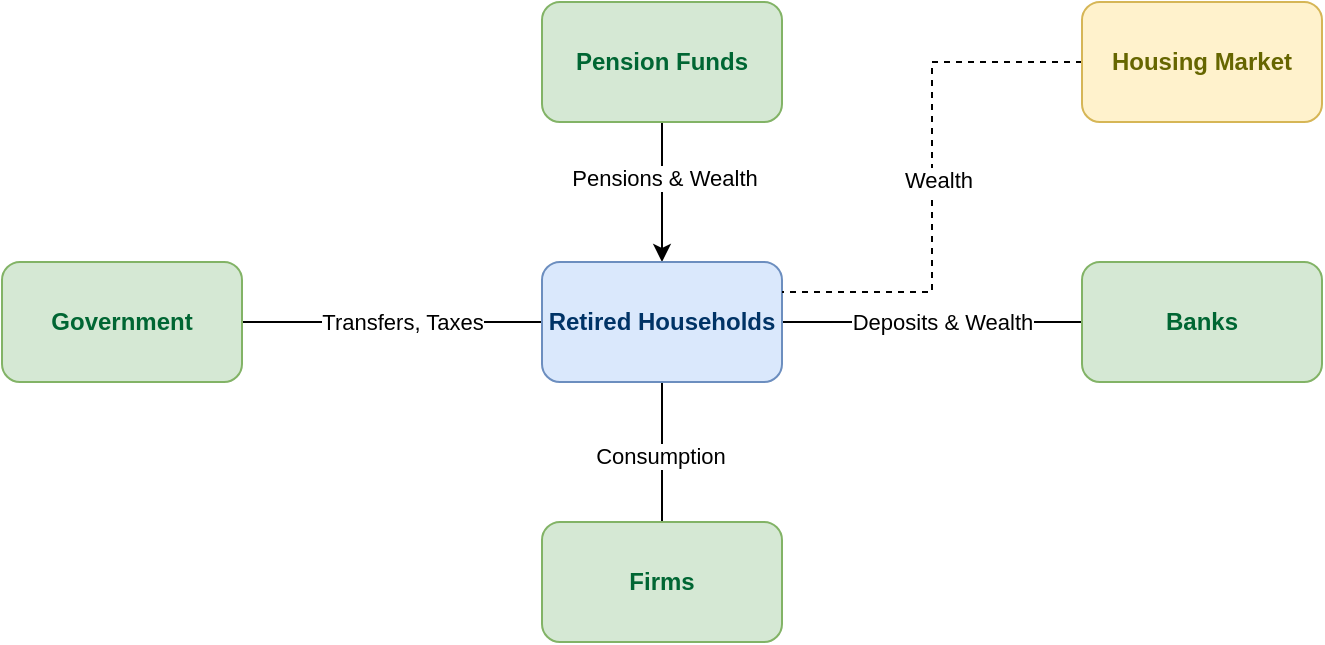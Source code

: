 <mxfile version="22.0.4" type="device">
  <diagram name="Page-1" id="60hsWlKGKK6BvUsn6_c-">
    <mxGraphModel dx="1050" dy="542" grid="1" gridSize="10" guides="1" tooltips="1" connect="1" arrows="1" fold="1" page="1" pageScale="1" pageWidth="850" pageHeight="1100" math="0" shadow="0">
      <root>
        <mxCell id="0" />
        <mxCell id="1" parent="0" />
        <mxCell id="Napzg55pDiGs9bYMl0CJ-1" style="edgeStyle=orthogonalEdgeStyle;rounded=0;orthogonalLoop=1;jettySize=auto;html=1;entryX=0;entryY=0.5;entryDx=0;entryDy=0;endArrow=none;endFill=0;" parent="1" source="Napzg55pDiGs9bYMl0CJ-9" target="Napzg55pDiGs9bYMl0CJ-12" edge="1">
          <mxGeometry relative="1" as="geometry">
            <Array as="points">
              <mxPoint x="530" y="220" />
              <mxPoint x="530" y="220" />
            </Array>
          </mxGeometry>
        </mxCell>
        <mxCell id="Napzg55pDiGs9bYMl0CJ-23" value="Deposits &amp;amp; Wealth" style="edgeLabel;html=1;align=center;verticalAlign=middle;resizable=0;points=[];" parent="Napzg55pDiGs9bYMl0CJ-1" vertex="1" connectable="0">
          <mxGeometry x="0.077" y="2" relative="1" as="geometry">
            <mxPoint x="-1" y="2" as="offset" />
          </mxGeometry>
        </mxCell>
        <mxCell id="Napzg55pDiGs9bYMl0CJ-5" style="edgeStyle=orthogonalEdgeStyle;rounded=0;orthogonalLoop=1;jettySize=auto;html=1;entryX=0.5;entryY=1;entryDx=0;entryDy=0;endArrow=none;endFill=0;startArrow=classic;startFill=1;" parent="1" source="Napzg55pDiGs9bYMl0CJ-9" target="Napzg55pDiGs9bYMl0CJ-10" edge="1">
          <mxGeometry relative="1" as="geometry" />
        </mxCell>
        <mxCell id="Napzg55pDiGs9bYMl0CJ-6" value="Pensions &amp;amp; Wealth" style="edgeLabel;html=1;align=center;verticalAlign=middle;resizable=0;points=[];" parent="Napzg55pDiGs9bYMl0CJ-5" vertex="1" connectable="0">
          <mxGeometry x="0.206" y="-1" relative="1" as="geometry">
            <mxPoint as="offset" />
          </mxGeometry>
        </mxCell>
        <mxCell id="Napzg55pDiGs9bYMl0CJ-7" style="edgeStyle=orthogonalEdgeStyle;rounded=0;orthogonalLoop=1;jettySize=auto;html=1;endArrow=none;endFill=0;exitX=0;exitY=0.5;exitDx=0;exitDy=0;" parent="1" source="Napzg55pDiGs9bYMl0CJ-9" target="Napzg55pDiGs9bYMl0CJ-17" edge="1">
          <mxGeometry relative="1" as="geometry" />
        </mxCell>
        <mxCell id="Napzg55pDiGs9bYMl0CJ-8" value="Transfers, Taxes" style="edgeLabel;html=1;align=center;verticalAlign=middle;resizable=0;points=[];" parent="Napzg55pDiGs9bYMl0CJ-7" vertex="1" connectable="0">
          <mxGeometry x="0.189" y="-1" relative="1" as="geometry">
            <mxPoint x="19" y="1" as="offset" />
          </mxGeometry>
        </mxCell>
        <mxCell id="ZcxN_EbIlxWUu9gdfckH-3" style="edgeStyle=orthogonalEdgeStyle;rounded=0;orthogonalLoop=1;jettySize=auto;html=1;endArrow=none;endFill=0;startArrow=none;startFill=0;" edge="1" parent="1" source="Napzg55pDiGs9bYMl0CJ-9" target="ZcxN_EbIlxWUu9gdfckH-2">
          <mxGeometry relative="1" as="geometry">
            <Array as="points">
              <mxPoint x="390" y="270" />
              <mxPoint x="390" y="270" />
            </Array>
          </mxGeometry>
        </mxCell>
        <mxCell id="ZcxN_EbIlxWUu9gdfckH-4" value="Consumption" style="edgeLabel;html=1;align=center;verticalAlign=middle;resizable=0;points=[];" vertex="1" connectable="0" parent="ZcxN_EbIlxWUu9gdfckH-3">
          <mxGeometry x="0.051" y="-1" relative="1" as="geometry">
            <mxPoint as="offset" />
          </mxGeometry>
        </mxCell>
        <mxCell id="Napzg55pDiGs9bYMl0CJ-9" value="Retired Households" style="rounded=1;whiteSpace=wrap;html=1;fillColor=#dae8fc;strokeColor=#6c8ebf;fontColor=#003366;fontStyle=1" parent="1" vertex="1">
          <mxGeometry x="330" y="190" width="120" height="60" as="geometry" />
        </mxCell>
        <mxCell id="Napzg55pDiGs9bYMl0CJ-10" value="Pension Funds" style="rounded=1;whiteSpace=wrap;html=1;fillColor=#d5e8d4;strokeColor=#82b366;fontColor=#006633;fontStyle=1" parent="1" vertex="1">
          <mxGeometry x="330" y="60" width="120" height="60" as="geometry" />
        </mxCell>
        <mxCell id="Napzg55pDiGs9bYMl0CJ-12" value="Banks" style="rounded=1;whiteSpace=wrap;html=1;fillColor=#d5e8d4;strokeColor=#82b366;fontColor=#006633;fontStyle=1" parent="1" vertex="1">
          <mxGeometry x="600" y="190" width="120" height="60" as="geometry" />
        </mxCell>
        <mxCell id="Napzg55pDiGs9bYMl0CJ-13" style="edgeStyle=orthogonalEdgeStyle;rounded=0;orthogonalLoop=1;jettySize=auto;html=1;entryX=1;entryY=0.25;entryDx=0;entryDy=0;endArrow=none;endFill=0;dashed=1;" parent="1" source="Napzg55pDiGs9bYMl0CJ-14" target="Napzg55pDiGs9bYMl0CJ-9" edge="1">
          <mxGeometry relative="1" as="geometry" />
        </mxCell>
        <mxCell id="ZcxN_EbIlxWUu9gdfckH-1" value="Wealth" style="edgeLabel;html=1;align=center;verticalAlign=middle;resizable=0;points=[];" vertex="1" connectable="0" parent="Napzg55pDiGs9bYMl0CJ-13">
          <mxGeometry x="0.01" y="3" relative="1" as="geometry">
            <mxPoint as="offset" />
          </mxGeometry>
        </mxCell>
        <mxCell id="Napzg55pDiGs9bYMl0CJ-14" value="Housing Market" style="rounded=1;whiteSpace=wrap;html=1;fillColor=#fff2cc;strokeColor=#d6b656;fontColor=#666600;fontStyle=1" parent="1" vertex="1">
          <mxGeometry x="600" y="60" width="120" height="60" as="geometry" />
        </mxCell>
        <mxCell id="Napzg55pDiGs9bYMl0CJ-17" value="Government" style="rounded=1;whiteSpace=wrap;html=1;fillColor=#d5e8d4;strokeColor=#82b366;fontColor=#006633;fontStyle=1" parent="1" vertex="1">
          <mxGeometry x="60" y="190" width="120" height="60" as="geometry" />
        </mxCell>
        <mxCell id="ZcxN_EbIlxWUu9gdfckH-2" value="Firms" style="rounded=1;whiteSpace=wrap;html=1;fillColor=#d5e8d4;strokeColor=#82b366;fontColor=#006633;fontStyle=1" vertex="1" parent="1">
          <mxGeometry x="330" y="320" width="120" height="60" as="geometry" />
        </mxCell>
      </root>
    </mxGraphModel>
  </diagram>
</mxfile>

